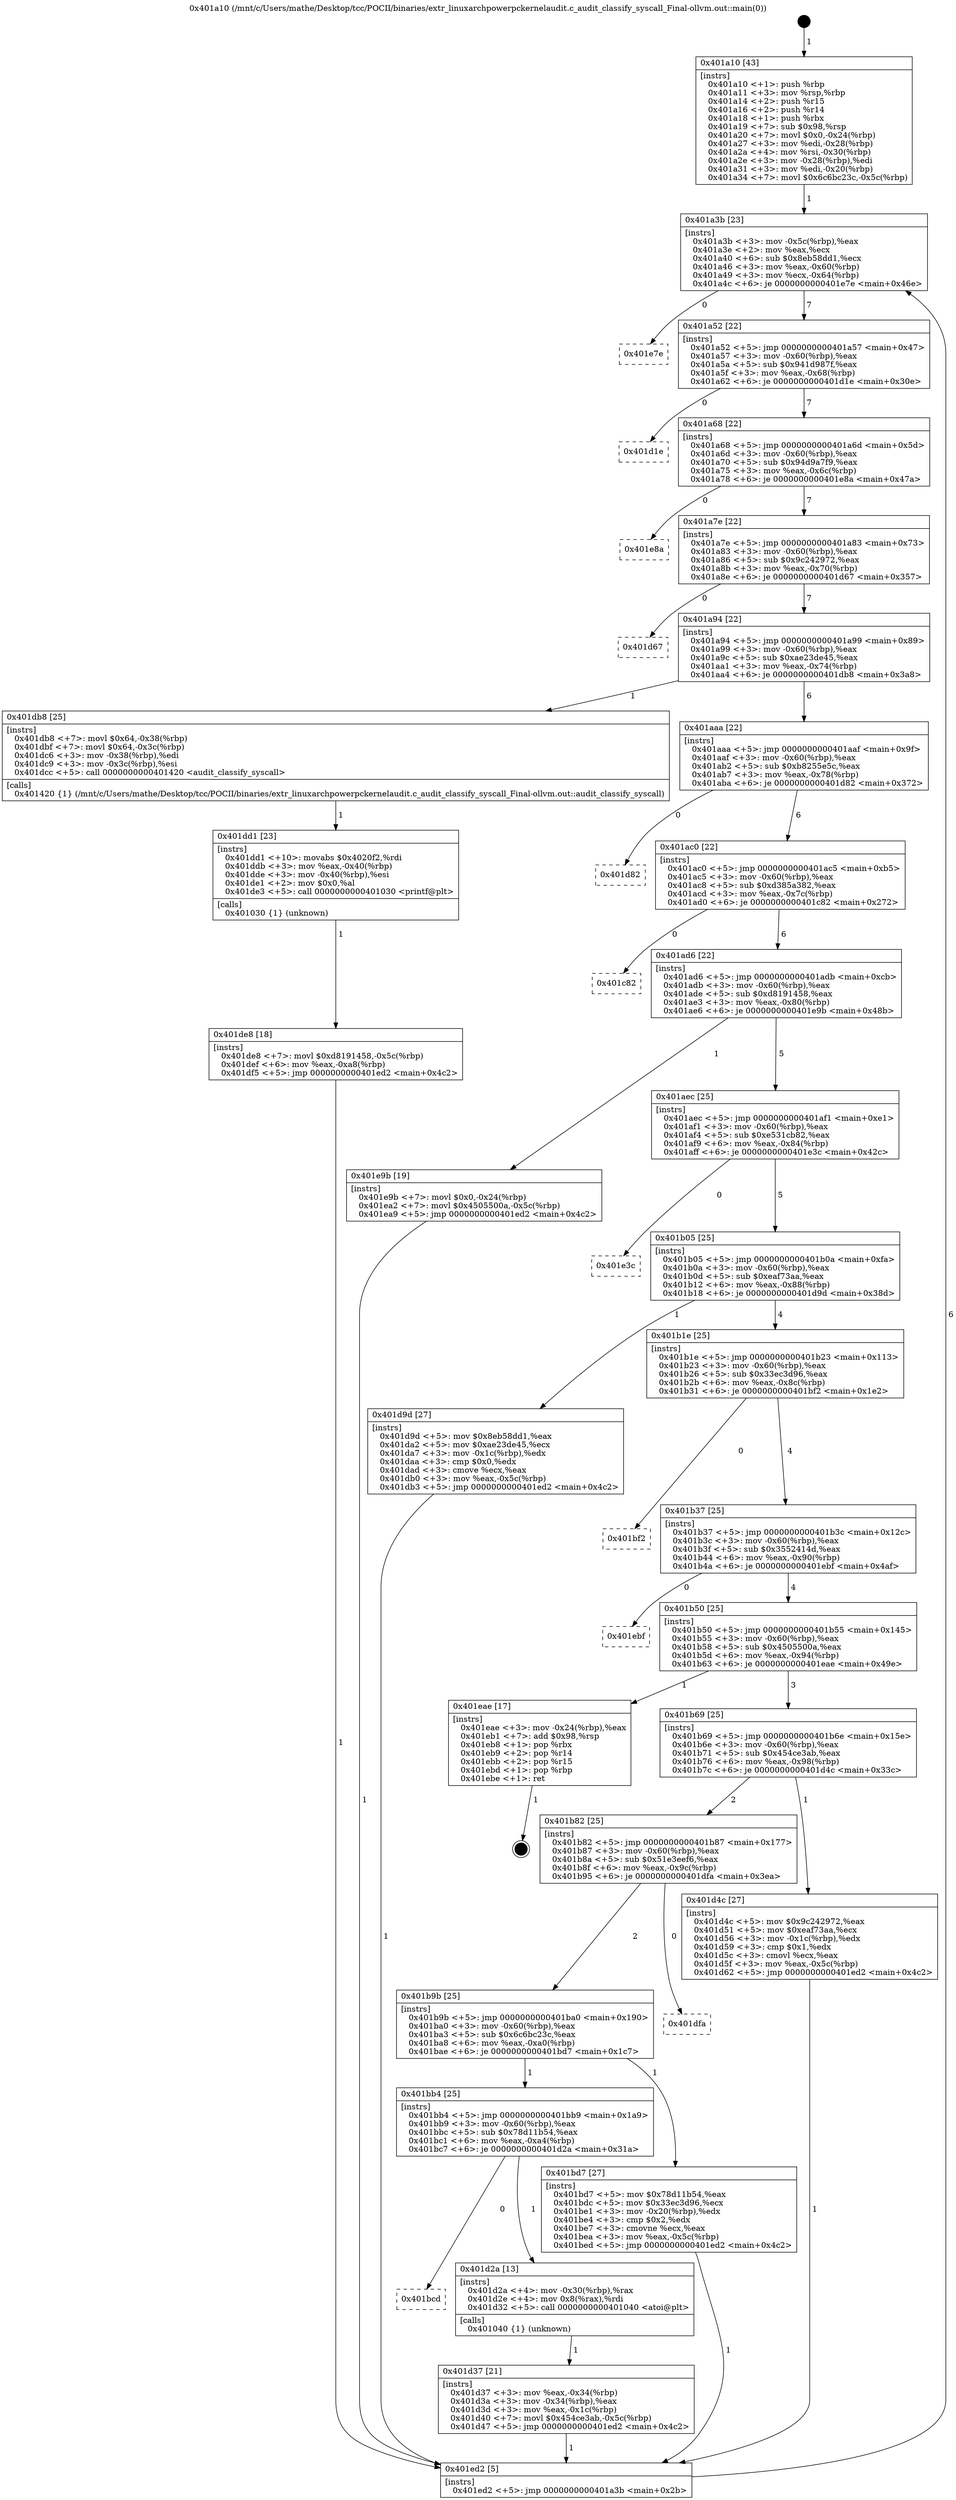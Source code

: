digraph "0x401a10" {
  label = "0x401a10 (/mnt/c/Users/mathe/Desktop/tcc/POCII/binaries/extr_linuxarchpowerpckernelaudit.c_audit_classify_syscall_Final-ollvm.out::main(0))"
  labelloc = "t"
  node[shape=record]

  Entry [label="",width=0.3,height=0.3,shape=circle,fillcolor=black,style=filled]
  "0x401a3b" [label="{
     0x401a3b [23]\l
     | [instrs]\l
     &nbsp;&nbsp;0x401a3b \<+3\>: mov -0x5c(%rbp),%eax\l
     &nbsp;&nbsp;0x401a3e \<+2\>: mov %eax,%ecx\l
     &nbsp;&nbsp;0x401a40 \<+6\>: sub $0x8eb58dd1,%ecx\l
     &nbsp;&nbsp;0x401a46 \<+3\>: mov %eax,-0x60(%rbp)\l
     &nbsp;&nbsp;0x401a49 \<+3\>: mov %ecx,-0x64(%rbp)\l
     &nbsp;&nbsp;0x401a4c \<+6\>: je 0000000000401e7e \<main+0x46e\>\l
  }"]
  "0x401e7e" [label="{
     0x401e7e\l
  }", style=dashed]
  "0x401a52" [label="{
     0x401a52 [22]\l
     | [instrs]\l
     &nbsp;&nbsp;0x401a52 \<+5\>: jmp 0000000000401a57 \<main+0x47\>\l
     &nbsp;&nbsp;0x401a57 \<+3\>: mov -0x60(%rbp),%eax\l
     &nbsp;&nbsp;0x401a5a \<+5\>: sub $0x941d987f,%eax\l
     &nbsp;&nbsp;0x401a5f \<+3\>: mov %eax,-0x68(%rbp)\l
     &nbsp;&nbsp;0x401a62 \<+6\>: je 0000000000401d1e \<main+0x30e\>\l
  }"]
  Exit [label="",width=0.3,height=0.3,shape=circle,fillcolor=black,style=filled,peripheries=2]
  "0x401d1e" [label="{
     0x401d1e\l
  }", style=dashed]
  "0x401a68" [label="{
     0x401a68 [22]\l
     | [instrs]\l
     &nbsp;&nbsp;0x401a68 \<+5\>: jmp 0000000000401a6d \<main+0x5d\>\l
     &nbsp;&nbsp;0x401a6d \<+3\>: mov -0x60(%rbp),%eax\l
     &nbsp;&nbsp;0x401a70 \<+5\>: sub $0x94d9a7f9,%eax\l
     &nbsp;&nbsp;0x401a75 \<+3\>: mov %eax,-0x6c(%rbp)\l
     &nbsp;&nbsp;0x401a78 \<+6\>: je 0000000000401e8a \<main+0x47a\>\l
  }"]
  "0x401de8" [label="{
     0x401de8 [18]\l
     | [instrs]\l
     &nbsp;&nbsp;0x401de8 \<+7\>: movl $0xd8191458,-0x5c(%rbp)\l
     &nbsp;&nbsp;0x401def \<+6\>: mov %eax,-0xa8(%rbp)\l
     &nbsp;&nbsp;0x401df5 \<+5\>: jmp 0000000000401ed2 \<main+0x4c2\>\l
  }"]
  "0x401e8a" [label="{
     0x401e8a\l
  }", style=dashed]
  "0x401a7e" [label="{
     0x401a7e [22]\l
     | [instrs]\l
     &nbsp;&nbsp;0x401a7e \<+5\>: jmp 0000000000401a83 \<main+0x73\>\l
     &nbsp;&nbsp;0x401a83 \<+3\>: mov -0x60(%rbp),%eax\l
     &nbsp;&nbsp;0x401a86 \<+5\>: sub $0x9c242972,%eax\l
     &nbsp;&nbsp;0x401a8b \<+3\>: mov %eax,-0x70(%rbp)\l
     &nbsp;&nbsp;0x401a8e \<+6\>: je 0000000000401d67 \<main+0x357\>\l
  }"]
  "0x401dd1" [label="{
     0x401dd1 [23]\l
     | [instrs]\l
     &nbsp;&nbsp;0x401dd1 \<+10\>: movabs $0x4020f2,%rdi\l
     &nbsp;&nbsp;0x401ddb \<+3\>: mov %eax,-0x40(%rbp)\l
     &nbsp;&nbsp;0x401dde \<+3\>: mov -0x40(%rbp),%esi\l
     &nbsp;&nbsp;0x401de1 \<+2\>: mov $0x0,%al\l
     &nbsp;&nbsp;0x401de3 \<+5\>: call 0000000000401030 \<printf@plt\>\l
     | [calls]\l
     &nbsp;&nbsp;0x401030 \{1\} (unknown)\l
  }"]
  "0x401d67" [label="{
     0x401d67\l
  }", style=dashed]
  "0x401a94" [label="{
     0x401a94 [22]\l
     | [instrs]\l
     &nbsp;&nbsp;0x401a94 \<+5\>: jmp 0000000000401a99 \<main+0x89\>\l
     &nbsp;&nbsp;0x401a99 \<+3\>: mov -0x60(%rbp),%eax\l
     &nbsp;&nbsp;0x401a9c \<+5\>: sub $0xae23de45,%eax\l
     &nbsp;&nbsp;0x401aa1 \<+3\>: mov %eax,-0x74(%rbp)\l
     &nbsp;&nbsp;0x401aa4 \<+6\>: je 0000000000401db8 \<main+0x3a8\>\l
  }"]
  "0x401d37" [label="{
     0x401d37 [21]\l
     | [instrs]\l
     &nbsp;&nbsp;0x401d37 \<+3\>: mov %eax,-0x34(%rbp)\l
     &nbsp;&nbsp;0x401d3a \<+3\>: mov -0x34(%rbp),%eax\l
     &nbsp;&nbsp;0x401d3d \<+3\>: mov %eax,-0x1c(%rbp)\l
     &nbsp;&nbsp;0x401d40 \<+7\>: movl $0x454ce3ab,-0x5c(%rbp)\l
     &nbsp;&nbsp;0x401d47 \<+5\>: jmp 0000000000401ed2 \<main+0x4c2\>\l
  }"]
  "0x401db8" [label="{
     0x401db8 [25]\l
     | [instrs]\l
     &nbsp;&nbsp;0x401db8 \<+7\>: movl $0x64,-0x38(%rbp)\l
     &nbsp;&nbsp;0x401dbf \<+7\>: movl $0x64,-0x3c(%rbp)\l
     &nbsp;&nbsp;0x401dc6 \<+3\>: mov -0x38(%rbp),%edi\l
     &nbsp;&nbsp;0x401dc9 \<+3\>: mov -0x3c(%rbp),%esi\l
     &nbsp;&nbsp;0x401dcc \<+5\>: call 0000000000401420 \<audit_classify_syscall\>\l
     | [calls]\l
     &nbsp;&nbsp;0x401420 \{1\} (/mnt/c/Users/mathe/Desktop/tcc/POCII/binaries/extr_linuxarchpowerpckernelaudit.c_audit_classify_syscall_Final-ollvm.out::audit_classify_syscall)\l
  }"]
  "0x401aaa" [label="{
     0x401aaa [22]\l
     | [instrs]\l
     &nbsp;&nbsp;0x401aaa \<+5\>: jmp 0000000000401aaf \<main+0x9f\>\l
     &nbsp;&nbsp;0x401aaf \<+3\>: mov -0x60(%rbp),%eax\l
     &nbsp;&nbsp;0x401ab2 \<+5\>: sub $0xb8255e5c,%eax\l
     &nbsp;&nbsp;0x401ab7 \<+3\>: mov %eax,-0x78(%rbp)\l
     &nbsp;&nbsp;0x401aba \<+6\>: je 0000000000401d82 \<main+0x372\>\l
  }"]
  "0x401bcd" [label="{
     0x401bcd\l
  }", style=dashed]
  "0x401d82" [label="{
     0x401d82\l
  }", style=dashed]
  "0x401ac0" [label="{
     0x401ac0 [22]\l
     | [instrs]\l
     &nbsp;&nbsp;0x401ac0 \<+5\>: jmp 0000000000401ac5 \<main+0xb5\>\l
     &nbsp;&nbsp;0x401ac5 \<+3\>: mov -0x60(%rbp),%eax\l
     &nbsp;&nbsp;0x401ac8 \<+5\>: sub $0xd385a382,%eax\l
     &nbsp;&nbsp;0x401acd \<+3\>: mov %eax,-0x7c(%rbp)\l
     &nbsp;&nbsp;0x401ad0 \<+6\>: je 0000000000401c82 \<main+0x272\>\l
  }"]
  "0x401d2a" [label="{
     0x401d2a [13]\l
     | [instrs]\l
     &nbsp;&nbsp;0x401d2a \<+4\>: mov -0x30(%rbp),%rax\l
     &nbsp;&nbsp;0x401d2e \<+4\>: mov 0x8(%rax),%rdi\l
     &nbsp;&nbsp;0x401d32 \<+5\>: call 0000000000401040 \<atoi@plt\>\l
     | [calls]\l
     &nbsp;&nbsp;0x401040 \{1\} (unknown)\l
  }"]
  "0x401c82" [label="{
     0x401c82\l
  }", style=dashed]
  "0x401ad6" [label="{
     0x401ad6 [22]\l
     | [instrs]\l
     &nbsp;&nbsp;0x401ad6 \<+5\>: jmp 0000000000401adb \<main+0xcb\>\l
     &nbsp;&nbsp;0x401adb \<+3\>: mov -0x60(%rbp),%eax\l
     &nbsp;&nbsp;0x401ade \<+5\>: sub $0xd8191458,%eax\l
     &nbsp;&nbsp;0x401ae3 \<+3\>: mov %eax,-0x80(%rbp)\l
     &nbsp;&nbsp;0x401ae6 \<+6\>: je 0000000000401e9b \<main+0x48b\>\l
  }"]
  "0x401a10" [label="{
     0x401a10 [43]\l
     | [instrs]\l
     &nbsp;&nbsp;0x401a10 \<+1\>: push %rbp\l
     &nbsp;&nbsp;0x401a11 \<+3\>: mov %rsp,%rbp\l
     &nbsp;&nbsp;0x401a14 \<+2\>: push %r15\l
     &nbsp;&nbsp;0x401a16 \<+2\>: push %r14\l
     &nbsp;&nbsp;0x401a18 \<+1\>: push %rbx\l
     &nbsp;&nbsp;0x401a19 \<+7\>: sub $0x98,%rsp\l
     &nbsp;&nbsp;0x401a20 \<+7\>: movl $0x0,-0x24(%rbp)\l
     &nbsp;&nbsp;0x401a27 \<+3\>: mov %edi,-0x28(%rbp)\l
     &nbsp;&nbsp;0x401a2a \<+4\>: mov %rsi,-0x30(%rbp)\l
     &nbsp;&nbsp;0x401a2e \<+3\>: mov -0x28(%rbp),%edi\l
     &nbsp;&nbsp;0x401a31 \<+3\>: mov %edi,-0x20(%rbp)\l
     &nbsp;&nbsp;0x401a34 \<+7\>: movl $0x6c6bc23c,-0x5c(%rbp)\l
  }"]
  "0x401e9b" [label="{
     0x401e9b [19]\l
     | [instrs]\l
     &nbsp;&nbsp;0x401e9b \<+7\>: movl $0x0,-0x24(%rbp)\l
     &nbsp;&nbsp;0x401ea2 \<+7\>: movl $0x4505500a,-0x5c(%rbp)\l
     &nbsp;&nbsp;0x401ea9 \<+5\>: jmp 0000000000401ed2 \<main+0x4c2\>\l
  }"]
  "0x401aec" [label="{
     0x401aec [25]\l
     | [instrs]\l
     &nbsp;&nbsp;0x401aec \<+5\>: jmp 0000000000401af1 \<main+0xe1\>\l
     &nbsp;&nbsp;0x401af1 \<+3\>: mov -0x60(%rbp),%eax\l
     &nbsp;&nbsp;0x401af4 \<+5\>: sub $0xe531cb82,%eax\l
     &nbsp;&nbsp;0x401af9 \<+6\>: mov %eax,-0x84(%rbp)\l
     &nbsp;&nbsp;0x401aff \<+6\>: je 0000000000401e3c \<main+0x42c\>\l
  }"]
  "0x401ed2" [label="{
     0x401ed2 [5]\l
     | [instrs]\l
     &nbsp;&nbsp;0x401ed2 \<+5\>: jmp 0000000000401a3b \<main+0x2b\>\l
  }"]
  "0x401e3c" [label="{
     0x401e3c\l
  }", style=dashed]
  "0x401b05" [label="{
     0x401b05 [25]\l
     | [instrs]\l
     &nbsp;&nbsp;0x401b05 \<+5\>: jmp 0000000000401b0a \<main+0xfa\>\l
     &nbsp;&nbsp;0x401b0a \<+3\>: mov -0x60(%rbp),%eax\l
     &nbsp;&nbsp;0x401b0d \<+5\>: sub $0xeaf73aa,%eax\l
     &nbsp;&nbsp;0x401b12 \<+6\>: mov %eax,-0x88(%rbp)\l
     &nbsp;&nbsp;0x401b18 \<+6\>: je 0000000000401d9d \<main+0x38d\>\l
  }"]
  "0x401bb4" [label="{
     0x401bb4 [25]\l
     | [instrs]\l
     &nbsp;&nbsp;0x401bb4 \<+5\>: jmp 0000000000401bb9 \<main+0x1a9\>\l
     &nbsp;&nbsp;0x401bb9 \<+3\>: mov -0x60(%rbp),%eax\l
     &nbsp;&nbsp;0x401bbc \<+5\>: sub $0x78d11b54,%eax\l
     &nbsp;&nbsp;0x401bc1 \<+6\>: mov %eax,-0xa4(%rbp)\l
     &nbsp;&nbsp;0x401bc7 \<+6\>: je 0000000000401d2a \<main+0x31a\>\l
  }"]
  "0x401d9d" [label="{
     0x401d9d [27]\l
     | [instrs]\l
     &nbsp;&nbsp;0x401d9d \<+5\>: mov $0x8eb58dd1,%eax\l
     &nbsp;&nbsp;0x401da2 \<+5\>: mov $0xae23de45,%ecx\l
     &nbsp;&nbsp;0x401da7 \<+3\>: mov -0x1c(%rbp),%edx\l
     &nbsp;&nbsp;0x401daa \<+3\>: cmp $0x0,%edx\l
     &nbsp;&nbsp;0x401dad \<+3\>: cmove %ecx,%eax\l
     &nbsp;&nbsp;0x401db0 \<+3\>: mov %eax,-0x5c(%rbp)\l
     &nbsp;&nbsp;0x401db3 \<+5\>: jmp 0000000000401ed2 \<main+0x4c2\>\l
  }"]
  "0x401b1e" [label="{
     0x401b1e [25]\l
     | [instrs]\l
     &nbsp;&nbsp;0x401b1e \<+5\>: jmp 0000000000401b23 \<main+0x113\>\l
     &nbsp;&nbsp;0x401b23 \<+3\>: mov -0x60(%rbp),%eax\l
     &nbsp;&nbsp;0x401b26 \<+5\>: sub $0x33ec3d96,%eax\l
     &nbsp;&nbsp;0x401b2b \<+6\>: mov %eax,-0x8c(%rbp)\l
     &nbsp;&nbsp;0x401b31 \<+6\>: je 0000000000401bf2 \<main+0x1e2\>\l
  }"]
  "0x401bd7" [label="{
     0x401bd7 [27]\l
     | [instrs]\l
     &nbsp;&nbsp;0x401bd7 \<+5\>: mov $0x78d11b54,%eax\l
     &nbsp;&nbsp;0x401bdc \<+5\>: mov $0x33ec3d96,%ecx\l
     &nbsp;&nbsp;0x401be1 \<+3\>: mov -0x20(%rbp),%edx\l
     &nbsp;&nbsp;0x401be4 \<+3\>: cmp $0x2,%edx\l
     &nbsp;&nbsp;0x401be7 \<+3\>: cmovne %ecx,%eax\l
     &nbsp;&nbsp;0x401bea \<+3\>: mov %eax,-0x5c(%rbp)\l
     &nbsp;&nbsp;0x401bed \<+5\>: jmp 0000000000401ed2 \<main+0x4c2\>\l
  }"]
  "0x401bf2" [label="{
     0x401bf2\l
  }", style=dashed]
  "0x401b37" [label="{
     0x401b37 [25]\l
     | [instrs]\l
     &nbsp;&nbsp;0x401b37 \<+5\>: jmp 0000000000401b3c \<main+0x12c\>\l
     &nbsp;&nbsp;0x401b3c \<+3\>: mov -0x60(%rbp),%eax\l
     &nbsp;&nbsp;0x401b3f \<+5\>: sub $0x3552414d,%eax\l
     &nbsp;&nbsp;0x401b44 \<+6\>: mov %eax,-0x90(%rbp)\l
     &nbsp;&nbsp;0x401b4a \<+6\>: je 0000000000401ebf \<main+0x4af\>\l
  }"]
  "0x401b9b" [label="{
     0x401b9b [25]\l
     | [instrs]\l
     &nbsp;&nbsp;0x401b9b \<+5\>: jmp 0000000000401ba0 \<main+0x190\>\l
     &nbsp;&nbsp;0x401ba0 \<+3\>: mov -0x60(%rbp),%eax\l
     &nbsp;&nbsp;0x401ba3 \<+5\>: sub $0x6c6bc23c,%eax\l
     &nbsp;&nbsp;0x401ba8 \<+6\>: mov %eax,-0xa0(%rbp)\l
     &nbsp;&nbsp;0x401bae \<+6\>: je 0000000000401bd7 \<main+0x1c7\>\l
  }"]
  "0x401ebf" [label="{
     0x401ebf\l
  }", style=dashed]
  "0x401b50" [label="{
     0x401b50 [25]\l
     | [instrs]\l
     &nbsp;&nbsp;0x401b50 \<+5\>: jmp 0000000000401b55 \<main+0x145\>\l
     &nbsp;&nbsp;0x401b55 \<+3\>: mov -0x60(%rbp),%eax\l
     &nbsp;&nbsp;0x401b58 \<+5\>: sub $0x4505500a,%eax\l
     &nbsp;&nbsp;0x401b5d \<+6\>: mov %eax,-0x94(%rbp)\l
     &nbsp;&nbsp;0x401b63 \<+6\>: je 0000000000401eae \<main+0x49e\>\l
  }"]
  "0x401dfa" [label="{
     0x401dfa\l
  }", style=dashed]
  "0x401eae" [label="{
     0x401eae [17]\l
     | [instrs]\l
     &nbsp;&nbsp;0x401eae \<+3\>: mov -0x24(%rbp),%eax\l
     &nbsp;&nbsp;0x401eb1 \<+7\>: add $0x98,%rsp\l
     &nbsp;&nbsp;0x401eb8 \<+1\>: pop %rbx\l
     &nbsp;&nbsp;0x401eb9 \<+2\>: pop %r14\l
     &nbsp;&nbsp;0x401ebb \<+2\>: pop %r15\l
     &nbsp;&nbsp;0x401ebd \<+1\>: pop %rbp\l
     &nbsp;&nbsp;0x401ebe \<+1\>: ret\l
  }"]
  "0x401b69" [label="{
     0x401b69 [25]\l
     | [instrs]\l
     &nbsp;&nbsp;0x401b69 \<+5\>: jmp 0000000000401b6e \<main+0x15e\>\l
     &nbsp;&nbsp;0x401b6e \<+3\>: mov -0x60(%rbp),%eax\l
     &nbsp;&nbsp;0x401b71 \<+5\>: sub $0x454ce3ab,%eax\l
     &nbsp;&nbsp;0x401b76 \<+6\>: mov %eax,-0x98(%rbp)\l
     &nbsp;&nbsp;0x401b7c \<+6\>: je 0000000000401d4c \<main+0x33c\>\l
  }"]
  "0x401b82" [label="{
     0x401b82 [25]\l
     | [instrs]\l
     &nbsp;&nbsp;0x401b82 \<+5\>: jmp 0000000000401b87 \<main+0x177\>\l
     &nbsp;&nbsp;0x401b87 \<+3\>: mov -0x60(%rbp),%eax\l
     &nbsp;&nbsp;0x401b8a \<+5\>: sub $0x51e3eef6,%eax\l
     &nbsp;&nbsp;0x401b8f \<+6\>: mov %eax,-0x9c(%rbp)\l
     &nbsp;&nbsp;0x401b95 \<+6\>: je 0000000000401dfa \<main+0x3ea\>\l
  }"]
  "0x401d4c" [label="{
     0x401d4c [27]\l
     | [instrs]\l
     &nbsp;&nbsp;0x401d4c \<+5\>: mov $0x9c242972,%eax\l
     &nbsp;&nbsp;0x401d51 \<+5\>: mov $0xeaf73aa,%ecx\l
     &nbsp;&nbsp;0x401d56 \<+3\>: mov -0x1c(%rbp),%edx\l
     &nbsp;&nbsp;0x401d59 \<+3\>: cmp $0x1,%edx\l
     &nbsp;&nbsp;0x401d5c \<+3\>: cmovl %ecx,%eax\l
     &nbsp;&nbsp;0x401d5f \<+3\>: mov %eax,-0x5c(%rbp)\l
     &nbsp;&nbsp;0x401d62 \<+5\>: jmp 0000000000401ed2 \<main+0x4c2\>\l
  }"]
  Entry -> "0x401a10" [label=" 1"]
  "0x401a3b" -> "0x401e7e" [label=" 0"]
  "0x401a3b" -> "0x401a52" [label=" 7"]
  "0x401eae" -> Exit [label=" 1"]
  "0x401a52" -> "0x401d1e" [label=" 0"]
  "0x401a52" -> "0x401a68" [label=" 7"]
  "0x401e9b" -> "0x401ed2" [label=" 1"]
  "0x401a68" -> "0x401e8a" [label=" 0"]
  "0x401a68" -> "0x401a7e" [label=" 7"]
  "0x401de8" -> "0x401ed2" [label=" 1"]
  "0x401a7e" -> "0x401d67" [label=" 0"]
  "0x401a7e" -> "0x401a94" [label=" 7"]
  "0x401dd1" -> "0x401de8" [label=" 1"]
  "0x401a94" -> "0x401db8" [label=" 1"]
  "0x401a94" -> "0x401aaa" [label=" 6"]
  "0x401db8" -> "0x401dd1" [label=" 1"]
  "0x401aaa" -> "0x401d82" [label=" 0"]
  "0x401aaa" -> "0x401ac0" [label=" 6"]
  "0x401d9d" -> "0x401ed2" [label=" 1"]
  "0x401ac0" -> "0x401c82" [label=" 0"]
  "0x401ac0" -> "0x401ad6" [label=" 6"]
  "0x401d4c" -> "0x401ed2" [label=" 1"]
  "0x401ad6" -> "0x401e9b" [label=" 1"]
  "0x401ad6" -> "0x401aec" [label=" 5"]
  "0x401d2a" -> "0x401d37" [label=" 1"]
  "0x401aec" -> "0x401e3c" [label=" 0"]
  "0x401aec" -> "0x401b05" [label=" 5"]
  "0x401bb4" -> "0x401bcd" [label=" 0"]
  "0x401b05" -> "0x401d9d" [label=" 1"]
  "0x401b05" -> "0x401b1e" [label=" 4"]
  "0x401bb4" -> "0x401d2a" [label=" 1"]
  "0x401b1e" -> "0x401bf2" [label=" 0"]
  "0x401b1e" -> "0x401b37" [label=" 4"]
  "0x401d37" -> "0x401ed2" [label=" 1"]
  "0x401b37" -> "0x401ebf" [label=" 0"]
  "0x401b37" -> "0x401b50" [label=" 4"]
  "0x401a10" -> "0x401a3b" [label=" 1"]
  "0x401b50" -> "0x401eae" [label=" 1"]
  "0x401b50" -> "0x401b69" [label=" 3"]
  "0x401bd7" -> "0x401ed2" [label=" 1"]
  "0x401b69" -> "0x401d4c" [label=" 1"]
  "0x401b69" -> "0x401b82" [label=" 2"]
  "0x401b9b" -> "0x401bb4" [label=" 1"]
  "0x401b82" -> "0x401dfa" [label=" 0"]
  "0x401b82" -> "0x401b9b" [label=" 2"]
  "0x401ed2" -> "0x401a3b" [label=" 6"]
  "0x401b9b" -> "0x401bd7" [label=" 1"]
}
